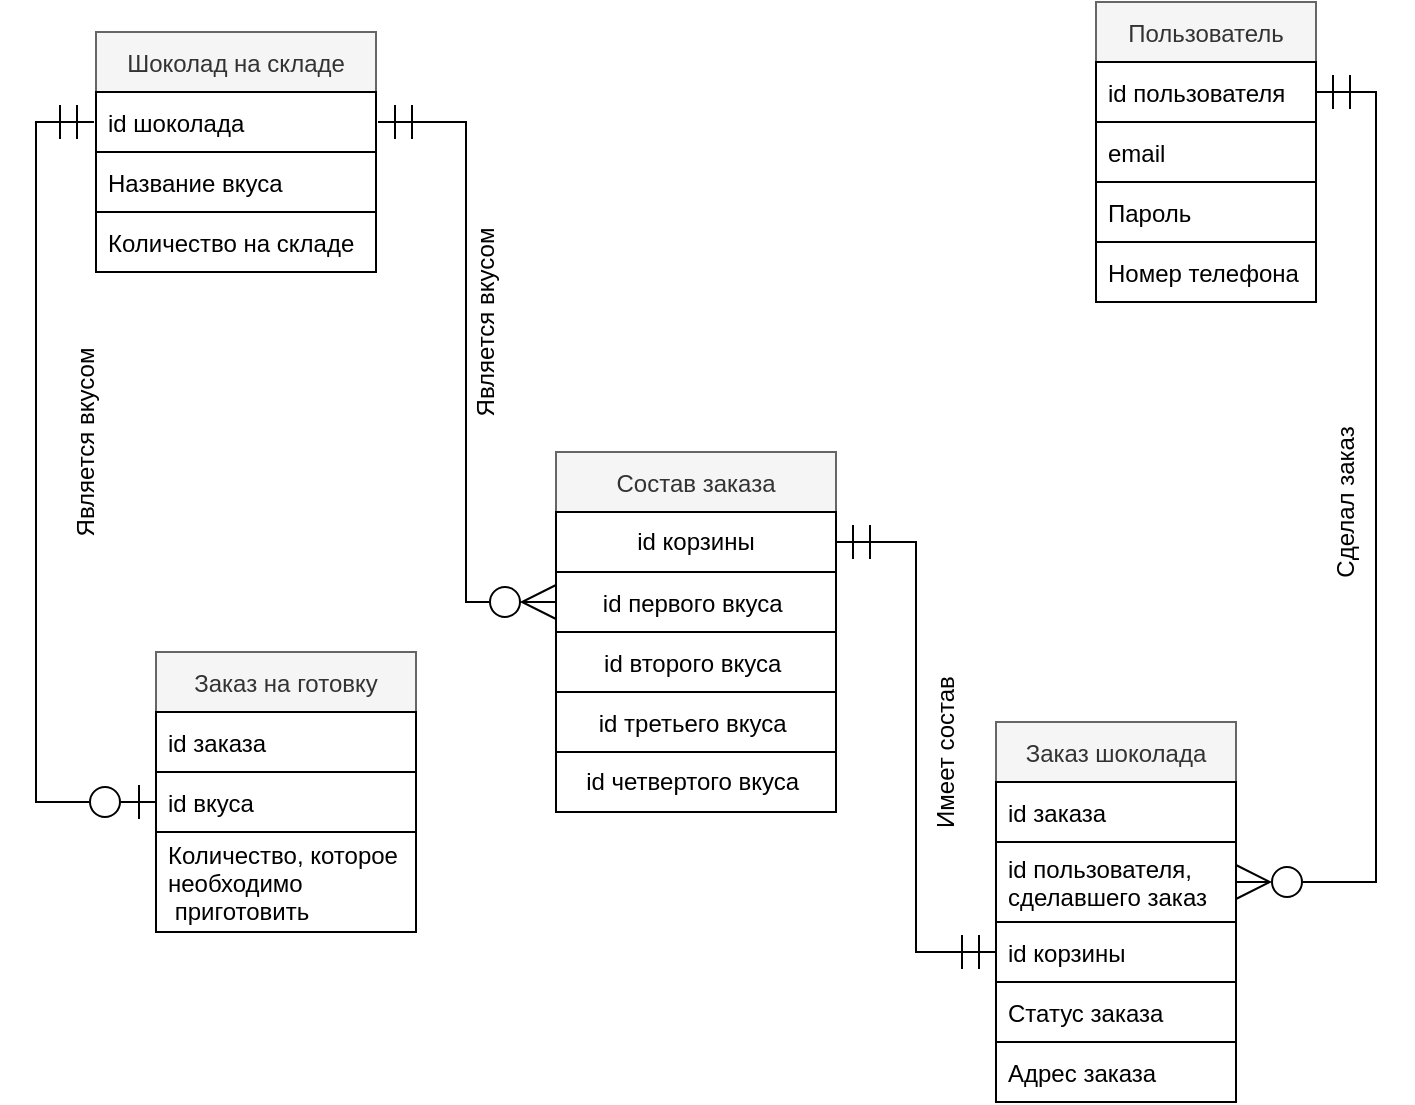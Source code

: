<mxfile version="15.7.3" type="github">
  <diagram name="Page-1" id="edf60f1a-56cd-e834-aa8a-f176f3a09ee4">
    <mxGraphModel dx="1882" dy="507" grid="1" gridSize="10" guides="1" tooltips="1" connect="1" arrows="1" fold="1" page="1" pageScale="1" pageWidth="1100" pageHeight="850" background="none" math="0" shadow="0">
      <root>
        <mxCell id="0" />
        <mxCell id="1" parent="0" />
        <mxCell id="eft8qApNP8DuhR5Chvi9-2" value="Шоколад на складе" style="swimlane;fontStyle=0;childLayout=stackLayout;horizontal=1;startSize=30;horizontalStack=0;resizeParent=1;resizeParentMax=0;resizeLast=0;collapsible=1;marginBottom=0;labelBackgroundColor=none;fillColor=#f5f5f5;fontColor=#333333;strokeColor=#666666;" vertex="1" parent="1">
          <mxGeometry x="40" y="80" width="140" height="120" as="geometry">
            <mxRectangle x="60" y="100" width="140" height="30" as="alternateBounds" />
          </mxGeometry>
        </mxCell>
        <mxCell id="eft8qApNP8DuhR5Chvi9-3" value="id шоколада" style="text;strokeColor=default;fillColor=none;align=left;verticalAlign=middle;spacingLeft=4;spacingRight=4;overflow=hidden;points=[[0,0.5],[1,0.5]];portConstraint=eastwest;rotatable=0;perimeterSpacing=1;" vertex="1" parent="eft8qApNP8DuhR5Chvi9-2">
          <mxGeometry y="30" width="140" height="30" as="geometry" />
        </mxCell>
        <mxCell id="eft8qApNP8DuhR5Chvi9-4" value="Название вкуса" style="text;strokeColor=default;fillColor=none;align=left;verticalAlign=middle;spacingLeft=4;spacingRight=4;overflow=hidden;points=[[0,0.5],[1,0.5]];portConstraint=eastwest;rotatable=0;perimeterSpacing=2;" vertex="1" parent="eft8qApNP8DuhR5Chvi9-2">
          <mxGeometry y="60" width="140" height="30" as="geometry" />
        </mxCell>
        <mxCell id="eft8qApNP8DuhR5Chvi9-5" value="Количество на складе" style="text;strokeColor=default;fillColor=none;align=left;verticalAlign=middle;spacingLeft=4;spacingRight=4;overflow=hidden;points=[[0,0.5],[1,0.5]];portConstraint=eastwest;rotatable=0;" vertex="1" parent="eft8qApNP8DuhR5Chvi9-2">
          <mxGeometry y="90" width="140" height="30" as="geometry" />
        </mxCell>
        <mxCell id="eft8qApNP8DuhR5Chvi9-7" value="Заказ на готовку" style="swimlane;fontStyle=0;childLayout=stackLayout;horizontal=1;startSize=30;horizontalStack=0;resizeParent=1;resizeParentMax=0;resizeLast=0;collapsible=1;marginBottom=0;fillColor=#f5f5f5;fontColor=#333333;strokeColor=#666666;" vertex="1" parent="1">
          <mxGeometry x="70" y="390" width="130" height="140" as="geometry">
            <mxRectangle x="310" y="150" width="130" height="30" as="alternateBounds" />
          </mxGeometry>
        </mxCell>
        <mxCell id="eft8qApNP8DuhR5Chvi9-8" value="id заказа" style="text;strokeColor=default;fillColor=none;align=left;verticalAlign=middle;spacingLeft=4;spacingRight=4;overflow=hidden;points=[[0,0.5],[1,0.5]];portConstraint=eastwest;rotatable=0;" vertex="1" parent="eft8qApNP8DuhR5Chvi9-7">
          <mxGeometry y="30" width="130" height="30" as="geometry" />
        </mxCell>
        <mxCell id="eft8qApNP8DuhR5Chvi9-9" value="id вкуса" style="text;strokeColor=default;fillColor=none;align=left;verticalAlign=middle;spacingLeft=4;spacingRight=4;overflow=hidden;points=[[0,0.5],[1,0.5]];portConstraint=eastwest;rotatable=0;" vertex="1" parent="eft8qApNP8DuhR5Chvi9-7">
          <mxGeometry y="60" width="130" height="30" as="geometry" />
        </mxCell>
        <mxCell id="eft8qApNP8DuhR5Chvi9-10" value="Количество, которое&#xa;необходимо&#xa; приготовить" style="text;strokeColor=default;fillColor=none;align=left;verticalAlign=middle;spacingLeft=4;spacingRight=4;overflow=hidden;points=[[0,0.5],[1,0.5]];portConstraint=eastwest;rotatable=0;" vertex="1" parent="eft8qApNP8DuhR5Chvi9-7">
          <mxGeometry y="90" width="130" height="50" as="geometry" />
        </mxCell>
        <mxCell id="eft8qApNP8DuhR5Chvi9-27" value="" style="group" vertex="1" connectable="0" parent="1">
          <mxGeometry x="540" y="65" width="110" height="150" as="geometry" />
        </mxCell>
        <mxCell id="eft8qApNP8DuhR5Chvi9-12" value="Пользователь" style="swimlane;fontStyle=0;childLayout=stackLayout;horizontal=1;startSize=30;horizontalStack=0;resizeParent=1;resizeParentMax=0;resizeLast=0;collapsible=1;marginBottom=0;labelBackgroundColor=none;strokeColor=#666666;fillColor=#f5f5f5;fontColor=#333333;" vertex="1" parent="eft8qApNP8DuhR5Chvi9-27">
          <mxGeometry width="110" height="120" as="geometry" />
        </mxCell>
        <mxCell id="eft8qApNP8DuhR5Chvi9-13" value="id пользователя" style="text;strokeColor=default;fillColor=none;align=left;verticalAlign=middle;spacingLeft=4;spacingRight=4;overflow=hidden;points=[[0,0.5],[1,0.5]];portConstraint=eastwest;rotatable=0;labelBackgroundColor=none;" vertex="1" parent="eft8qApNP8DuhR5Chvi9-12">
          <mxGeometry y="30" width="110" height="30" as="geometry" />
        </mxCell>
        <mxCell id="eft8qApNP8DuhR5Chvi9-14" value="email" style="text;strokeColor=default;fillColor=none;align=left;verticalAlign=middle;spacingLeft=4;spacingRight=4;overflow=hidden;points=[[0,0.5],[1,0.5]];portConstraint=eastwest;rotatable=0;labelBackgroundColor=none;" vertex="1" parent="eft8qApNP8DuhR5Chvi9-12">
          <mxGeometry y="60" width="110" height="30" as="geometry" />
        </mxCell>
        <mxCell id="eft8qApNP8DuhR5Chvi9-15" value="Пароль" style="text;strokeColor=default;fillColor=none;align=left;verticalAlign=middle;spacingLeft=4;spacingRight=4;overflow=hidden;points=[[0,0.5],[1,0.5]];portConstraint=eastwest;rotatable=0;labelBackgroundColor=none;" vertex="1" parent="eft8qApNP8DuhR5Chvi9-12">
          <mxGeometry y="90" width="110" height="30" as="geometry" />
        </mxCell>
        <mxCell id="eft8qApNP8DuhR5Chvi9-16" value="Номер телефона" style="text;strokeColor=default;fillColor=none;align=left;verticalAlign=middle;spacingLeft=4;spacingRight=4;overflow=hidden;points=[[0,0.5],[1,0.5]];portConstraint=eastwest;rotatable=0;labelBackgroundColor=none;" vertex="1" parent="eft8qApNP8DuhR5Chvi9-27">
          <mxGeometry y="120" width="110" height="30" as="geometry" />
        </mxCell>
        <mxCell id="eft8qApNP8DuhR5Chvi9-38" style="edgeStyle=orthogonalEdgeStyle;rounded=0;orthogonalLoop=1;jettySize=auto;html=1;" edge="1" parent="1">
          <mxGeometry relative="1" as="geometry">
            <mxPoint x="202" y="140" as="targetPoint" />
            <mxPoint x="202" y="140" as="sourcePoint" />
          </mxGeometry>
        </mxCell>
        <mxCell id="eft8qApNP8DuhR5Chvi9-39" style="edgeStyle=orthogonalEdgeStyle;rounded=0;orthogonalLoop=1;jettySize=auto;html=1;entryX=0;entryY=0.5;entryDx=0;entryDy=0;endArrow=ERmandOne;endFill=0;startArrow=ERzeroToOne;startFill=0;targetPerimeterSpacing=0;endSize=15;startSize=15;jumpSize=0;" edge="1" parent="1" source="eft8qApNP8DuhR5Chvi9-9" target="eft8qApNP8DuhR5Chvi9-3">
          <mxGeometry relative="1" as="geometry" />
        </mxCell>
        <mxCell id="eft8qApNP8DuhR5Chvi9-47" value="Является вкусом" style="text;html=1;strokeColor=none;fillColor=none;align=center;verticalAlign=middle;whiteSpace=wrap;rounded=0;labelBackgroundColor=none;rotation=-90;" vertex="1" parent="1">
          <mxGeometry x="-20" y="270" width="110" height="30" as="geometry" />
        </mxCell>
        <mxCell id="eft8qApNP8DuhR5Chvi9-51" value="Состав заказа" style="swimlane;fontStyle=0;childLayout=stackLayout;horizontal=1;startSize=30;horizontalStack=0;resizeParent=1;resizeParentMax=0;resizeLast=0;collapsible=1;marginBottom=0;labelBackgroundColor=none;strokeColor=#666666;fillColor=#f5f5f5;fontColor=#333333;" vertex="1" parent="1">
          <mxGeometry x="270" y="290" width="140" height="180" as="geometry" />
        </mxCell>
        <mxCell id="eft8qApNP8DuhR5Chvi9-58" value="id корзины" style="text;html=1;strokeColor=default;fillColor=none;align=center;verticalAlign=middle;whiteSpace=wrap;rounded=0;labelBackgroundColor=none;labelBorderColor=none;" vertex="1" parent="eft8qApNP8DuhR5Chvi9-51">
          <mxGeometry y="30" width="140" height="30" as="geometry" />
        </mxCell>
        <mxCell id="eft8qApNP8DuhR5Chvi9-52" value="id первого вкуса " style="text;strokeColor=default;fillColor=none;align=center;verticalAlign=middle;spacingLeft=4;spacingRight=4;overflow=hidden;points=[[0,0.5],[1,0.5]];portConstraint=eastwest;rotatable=0;labelBackgroundColor=none;" vertex="1" parent="eft8qApNP8DuhR5Chvi9-51">
          <mxGeometry y="60" width="140" height="30" as="geometry" />
        </mxCell>
        <mxCell id="eft8qApNP8DuhR5Chvi9-53" value="id второго вкуса " style="text;strokeColor=default;fillColor=none;align=center;verticalAlign=middle;spacingLeft=4;spacingRight=4;overflow=hidden;points=[[0,0.5],[1,0.5]];portConstraint=eastwest;rotatable=0;labelBackgroundColor=none;" vertex="1" parent="eft8qApNP8DuhR5Chvi9-51">
          <mxGeometry y="90" width="140" height="30" as="geometry" />
        </mxCell>
        <mxCell id="eft8qApNP8DuhR5Chvi9-54" value="id третьего вкуса " style="text;strokeColor=default;fillColor=none;align=center;verticalAlign=middle;spacingLeft=4;spacingRight=4;overflow=hidden;points=[[0,0.5],[1,0.5]];portConstraint=eastwest;rotatable=0;labelBackgroundColor=none;" vertex="1" parent="eft8qApNP8DuhR5Chvi9-51">
          <mxGeometry y="120" width="140" height="30" as="geometry" />
        </mxCell>
        <mxCell id="eft8qApNP8DuhR5Chvi9-56" value="&lt;div&gt;&lt;span&gt;id четвертого вкуса&amp;nbsp;&lt;/span&gt;&lt;/div&gt;" style="text;html=1;strokeColor=default;fillColor=none;align=center;verticalAlign=middle;whiteSpace=wrap;rounded=0;labelBackgroundColor=none;" vertex="1" parent="eft8qApNP8DuhR5Chvi9-51">
          <mxGeometry y="150" width="140" height="30" as="geometry" />
        </mxCell>
        <mxCell id="eft8qApNP8DuhR5Chvi9-60" value="" style="group" vertex="1" connectable="0" parent="1">
          <mxGeometry x="490" y="425" width="120" height="190" as="geometry" />
        </mxCell>
        <mxCell id="eft8qApNP8DuhR5Chvi9-21" value="Статус заказа" style="text;strokeColor=default;fillColor=none;align=left;verticalAlign=middle;spacingLeft=4;spacingRight=4;overflow=hidden;points=[[0,0.5],[1,0.5]];portConstraint=eastwest;rotatable=0;labelBackgroundColor=none;" vertex="1" parent="eft8qApNP8DuhR5Chvi9-60">
          <mxGeometry y="130" width="120" height="30" as="geometry" />
        </mxCell>
        <mxCell id="eft8qApNP8DuhR5Chvi9-59" value="" style="group" vertex="1" connectable="0" parent="eft8qApNP8DuhR5Chvi9-60">
          <mxGeometry width="120" height="190" as="geometry" />
        </mxCell>
        <mxCell id="eft8qApNP8DuhR5Chvi9-17" value="Заказ шоколада" style="swimlane;fontStyle=0;childLayout=stackLayout;horizontal=1;startSize=30;horizontalStack=0;resizeParent=1;resizeParentMax=0;resizeLast=0;collapsible=1;marginBottom=0;labelBackgroundColor=none;strokeColor=#666666;fillColor=#f5f5f5;fontColor=#333333;" vertex="1" parent="eft8qApNP8DuhR5Chvi9-59">
          <mxGeometry width="120" height="130" as="geometry" />
        </mxCell>
        <mxCell id="eft8qApNP8DuhR5Chvi9-18" value="id заказа" style="text;strokeColor=default;fillColor=none;align=left;verticalAlign=middle;spacingLeft=4;spacingRight=4;overflow=hidden;points=[[0,0.5],[1,0.5]];portConstraint=eastwest;rotatable=0;labelBackgroundColor=none;" vertex="1" parent="eft8qApNP8DuhR5Chvi9-17">
          <mxGeometry y="30" width="120" height="30" as="geometry" />
        </mxCell>
        <mxCell id="eft8qApNP8DuhR5Chvi9-19" value="id пользователя,&#xa;сделавшего заказ" style="text;strokeColor=default;fillColor=none;align=left;verticalAlign=middle;spacingLeft=4;spacingRight=4;overflow=hidden;points=[[0,0.5],[1,0.5]];portConstraint=eastwest;rotatable=0;labelBackgroundColor=none;" vertex="1" parent="eft8qApNP8DuhR5Chvi9-17">
          <mxGeometry y="60" width="120" height="40" as="geometry" />
        </mxCell>
        <mxCell id="eft8qApNP8DuhR5Chvi9-20" value="id корзины " style="text;strokeColor=default;fillColor=none;align=left;verticalAlign=middle;spacingLeft=4;spacingRight=4;overflow=hidden;points=[[0,0.5],[1,0.5]];portConstraint=eastwest;rotatable=0;labelBackgroundColor=none;" vertex="1" parent="eft8qApNP8DuhR5Chvi9-17">
          <mxGeometry y="100" width="120" height="30" as="geometry" />
        </mxCell>
        <mxCell id="eft8qApNP8DuhR5Chvi9-22" value="Адрес заказа" style="text;strokeColor=default;fillColor=none;align=left;verticalAlign=middle;spacingLeft=4;spacingRight=4;overflow=hidden;points=[[0,0.5],[1,0.5]];portConstraint=eastwest;rotatable=0;labelBackgroundColor=none;" vertex="1" parent="eft8qApNP8DuhR5Chvi9-59">
          <mxGeometry y="160" width="120" height="30" as="geometry" />
        </mxCell>
        <mxCell id="eft8qApNP8DuhR5Chvi9-40" style="edgeStyle=orthogonalEdgeStyle;rounded=0;orthogonalLoop=1;jettySize=auto;html=1;entryX=1;entryY=0.5;entryDx=0;entryDy=0;endArrow=ERmandOne;endFill=0;endSize=15;startSize=15;startArrow=ERzeroToMany;startFill=0;" edge="1" parent="1" source="eft8qApNP8DuhR5Chvi9-19" target="eft8qApNP8DuhR5Chvi9-13">
          <mxGeometry x="560" y="210" as="geometry" />
        </mxCell>
        <mxCell id="eft8qApNP8DuhR5Chvi9-62" style="edgeStyle=orthogonalEdgeStyle;rounded=0;sketch=0;jumpStyle=line;jumpSize=0;orthogonalLoop=1;jettySize=auto;html=1;entryX=0;entryY=0.5;entryDx=0;entryDy=0;shadow=0;startArrow=ERmandOne;startFill=0;endArrow=ERmandOne;endFill=0;startSize=15;endSize=15;targetPerimeterSpacing=0;exitX=1;exitY=0.5;exitDx=0;exitDy=0;" edge="1" parent="1" source="eft8qApNP8DuhR5Chvi9-58" target="eft8qApNP8DuhR5Chvi9-20">
          <mxGeometry relative="1" as="geometry" />
        </mxCell>
        <mxCell id="eft8qApNP8DuhR5Chvi9-63" style="edgeStyle=orthogonalEdgeStyle;rounded=0;sketch=0;jumpStyle=line;jumpSize=0;orthogonalLoop=1;jettySize=auto;html=1;entryX=0;entryY=0.5;entryDx=0;entryDy=0;shadow=0;startArrow=ERmandOne;startFill=0;endArrow=ERzeroToMany;endFill=0;startSize=15;endSize=15;targetPerimeterSpacing=0;" edge="1" parent="1" source="eft8qApNP8DuhR5Chvi9-3" target="eft8qApNP8DuhR5Chvi9-52">
          <mxGeometry relative="1" as="geometry" />
        </mxCell>
        <mxCell id="eft8qApNP8DuhR5Chvi9-72" value="Является вкусом" style="text;html=1;strokeColor=none;fillColor=none;align=center;verticalAlign=middle;whiteSpace=wrap;rounded=0;labelBackgroundColor=none;rotation=-90;" vertex="1" parent="1">
          <mxGeometry x="180" y="210" width="110" height="30" as="geometry" />
        </mxCell>
        <mxCell id="eft8qApNP8DuhR5Chvi9-74" value="Имеет состав" style="text;html=1;strokeColor=none;fillColor=none;align=center;verticalAlign=middle;whiteSpace=wrap;rounded=0;labelBackgroundColor=none;rotation=-90;" vertex="1" parent="1">
          <mxGeometry x="410" y="425" width="110" height="30" as="geometry" />
        </mxCell>
        <mxCell id="eft8qApNP8DuhR5Chvi9-75" value="Сделал заказ" style="text;html=1;strokeColor=none;fillColor=none;align=center;verticalAlign=middle;whiteSpace=wrap;rounded=0;labelBackgroundColor=none;rotation=-90;" vertex="1" parent="1">
          <mxGeometry x="610" y="300" width="110" height="30" as="geometry" />
        </mxCell>
      </root>
    </mxGraphModel>
  </diagram>
</mxfile>
